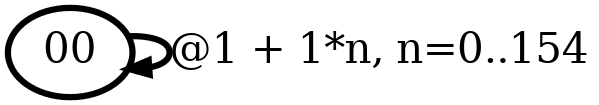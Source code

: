 digraph G {
        node [style=rounded, penwidth=3, fontsize=20, shape=oval];
        "00" -> "00" [label="@1 + 1*n, n=0..154", color=black,arrowsize=1,style=bold,penwidth=3,fontsize=20];
}
